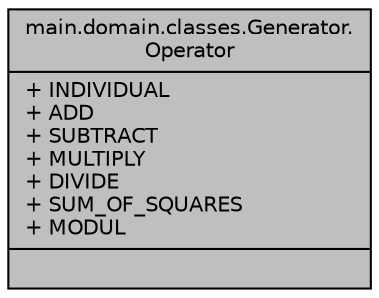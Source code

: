 digraph "main.domain.classes.Generator.Operator"
{
 // INTERACTIVE_SVG=YES
 // LATEX_PDF_SIZE
  edge [fontname="Helvetica",fontsize="10",labelfontname="Helvetica",labelfontsize="10"];
  node [fontname="Helvetica",fontsize="10",shape=record];
  Node1 [label="{main.domain.classes.Generator.\lOperator\n|+ INDIVIDUAL\l+ ADD\l+ SUBTRACT\l+ MULTIPLY\l+ DIVIDE\l+ SUM_OF_SQUARES\l+ MODUL\l|}",height=0.2,width=0.4,color="black", fillcolor="grey75", style="filled", fontcolor="black",tooltip=" "];
}
